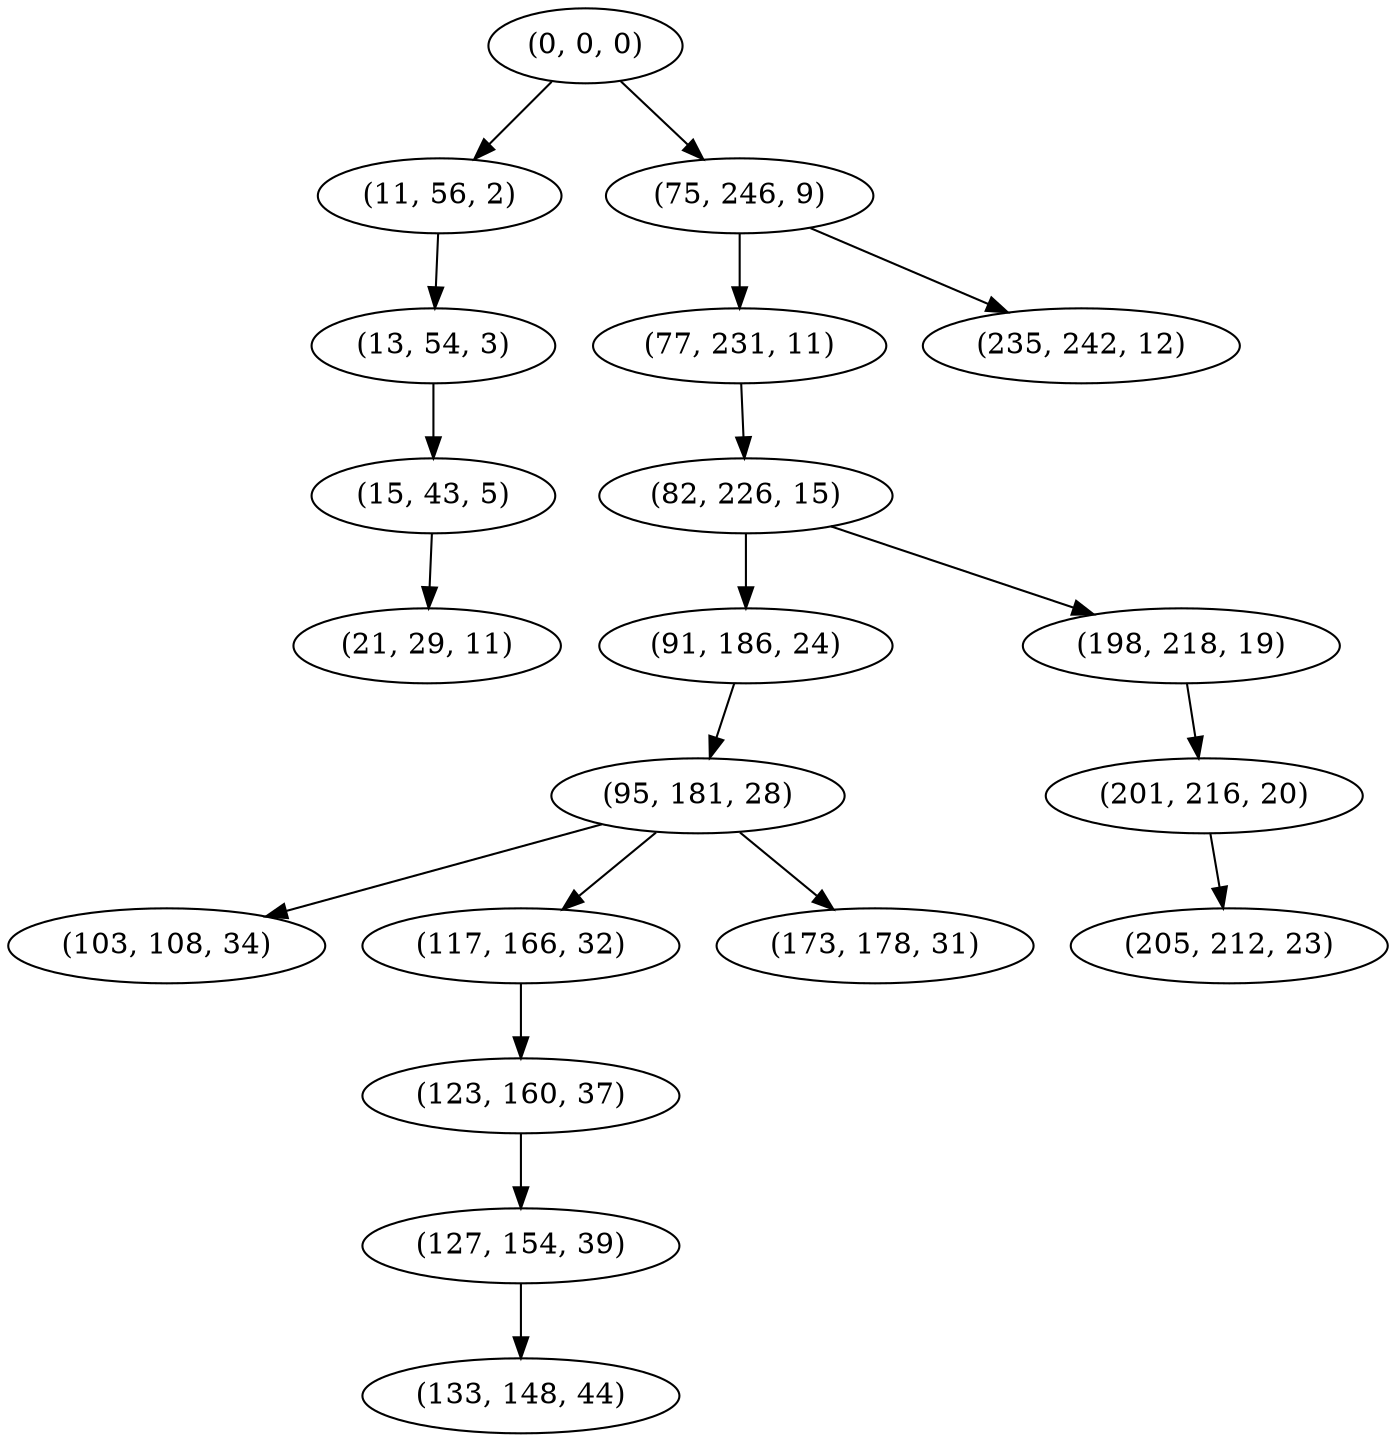 digraph tree {
    "(0, 0, 0)";
    "(11, 56, 2)";
    "(13, 54, 3)";
    "(15, 43, 5)";
    "(21, 29, 11)";
    "(75, 246, 9)";
    "(77, 231, 11)";
    "(82, 226, 15)";
    "(91, 186, 24)";
    "(95, 181, 28)";
    "(103, 108, 34)";
    "(117, 166, 32)";
    "(123, 160, 37)";
    "(127, 154, 39)";
    "(133, 148, 44)";
    "(173, 178, 31)";
    "(198, 218, 19)";
    "(201, 216, 20)";
    "(205, 212, 23)";
    "(235, 242, 12)";
    "(0, 0, 0)" -> "(11, 56, 2)";
    "(0, 0, 0)" -> "(75, 246, 9)";
    "(11, 56, 2)" -> "(13, 54, 3)";
    "(13, 54, 3)" -> "(15, 43, 5)";
    "(15, 43, 5)" -> "(21, 29, 11)";
    "(75, 246, 9)" -> "(77, 231, 11)";
    "(75, 246, 9)" -> "(235, 242, 12)";
    "(77, 231, 11)" -> "(82, 226, 15)";
    "(82, 226, 15)" -> "(91, 186, 24)";
    "(82, 226, 15)" -> "(198, 218, 19)";
    "(91, 186, 24)" -> "(95, 181, 28)";
    "(95, 181, 28)" -> "(103, 108, 34)";
    "(95, 181, 28)" -> "(117, 166, 32)";
    "(95, 181, 28)" -> "(173, 178, 31)";
    "(117, 166, 32)" -> "(123, 160, 37)";
    "(123, 160, 37)" -> "(127, 154, 39)";
    "(127, 154, 39)" -> "(133, 148, 44)";
    "(198, 218, 19)" -> "(201, 216, 20)";
    "(201, 216, 20)" -> "(205, 212, 23)";
}
